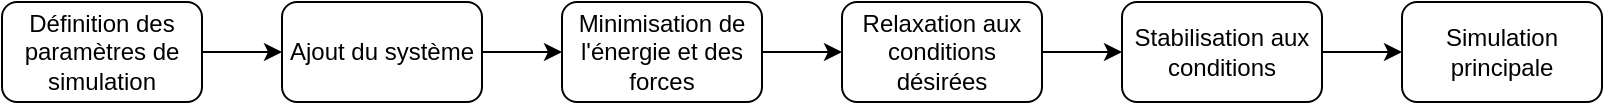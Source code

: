 <mxfile version="20.7.4" type="device"><diagram id="ysWd5oaGU41WYiX6SPSZ" name="deroulement_simulations"><mxGraphModel dx="992" dy="635" grid="1" gridSize="10" guides="1" tooltips="1" connect="1" arrows="1" fold="1" page="1" pageScale="1" pageWidth="827" pageHeight="1169" math="0" shadow="0"><root><mxCell id="0"/><mxCell id="1" parent="0"/><mxCell id="RHAD684YYHX2X0IFAa-l-9" value="" style="edgeStyle=orthogonalEdgeStyle;rounded=0;orthogonalLoop=1;jettySize=auto;html=1;" edge="1" parent="1" source="RHAD684YYHX2X0IFAa-l-1" target="RHAD684YYHX2X0IFAa-l-8"><mxGeometry relative="1" as="geometry"/></mxCell><mxCell id="RHAD684YYHX2X0IFAa-l-1" value="Définition des paramètres de simulation" style="rounded=1;whiteSpace=wrap;html=1;aspect=fixed;" vertex="1" parent="1"><mxGeometry x="14" y="110" width="100" height="50" as="geometry"/></mxCell><mxCell id="RHAD684YYHX2X0IFAa-l-11" value="" style="edgeStyle=orthogonalEdgeStyle;rounded=0;orthogonalLoop=1;jettySize=auto;html=1;" edge="1" parent="1" source="RHAD684YYHX2X0IFAa-l-8" target="RHAD684YYHX2X0IFAa-l-10"><mxGeometry relative="1" as="geometry"/></mxCell><mxCell id="RHAD684YYHX2X0IFAa-l-8" value="Ajout du système" style="rounded=1;whiteSpace=wrap;html=1;aspect=fixed;" vertex="1" parent="1"><mxGeometry x="154" y="110" width="100" height="50" as="geometry"/></mxCell><mxCell id="RHAD684YYHX2X0IFAa-l-13" value="" style="edgeStyle=orthogonalEdgeStyle;rounded=0;orthogonalLoop=1;jettySize=auto;html=1;" edge="1" parent="1" source="RHAD684YYHX2X0IFAa-l-10" target="RHAD684YYHX2X0IFAa-l-12"><mxGeometry relative="1" as="geometry"/></mxCell><mxCell id="RHAD684YYHX2X0IFAa-l-10" value="Minimisation de l'énergie et des forces" style="rounded=1;whiteSpace=wrap;html=1;aspect=fixed;" vertex="1" parent="1"><mxGeometry x="294" y="110" width="100" height="50" as="geometry"/></mxCell><mxCell id="RHAD684YYHX2X0IFAa-l-15" value="" style="edgeStyle=orthogonalEdgeStyle;rounded=0;orthogonalLoop=1;jettySize=auto;html=1;" edge="1" parent="1" source="RHAD684YYHX2X0IFAa-l-12" target="RHAD684YYHX2X0IFAa-l-14"><mxGeometry relative="1" as="geometry"/></mxCell><mxCell id="RHAD684YYHX2X0IFAa-l-12" value="Relaxation aux conditions désirées" style="rounded=1;whiteSpace=wrap;html=1;aspect=fixed;" vertex="1" parent="1"><mxGeometry x="434" y="110" width="100" height="50" as="geometry"/></mxCell><mxCell id="RHAD684YYHX2X0IFAa-l-18" style="edgeStyle=orthogonalEdgeStyle;rounded=0;orthogonalLoop=1;jettySize=auto;html=1;" edge="1" parent="1" source="RHAD684YYHX2X0IFAa-l-14" target="RHAD684YYHX2X0IFAa-l-17"><mxGeometry relative="1" as="geometry"/></mxCell><mxCell id="RHAD684YYHX2X0IFAa-l-14" value="Stabilisation aux conditions" style="rounded=1;whiteSpace=wrap;html=1;aspect=fixed;" vertex="1" parent="1"><mxGeometry x="574" y="110" width="100" height="50" as="geometry"/></mxCell><mxCell id="RHAD684YYHX2X0IFAa-l-17" value="Simulation principale" style="rounded=1;whiteSpace=wrap;html=1;aspect=fixed;" vertex="1" parent="1"><mxGeometry x="714" y="110" width="100" height="50" as="geometry"/></mxCell></root></mxGraphModel></diagram></mxfile>
